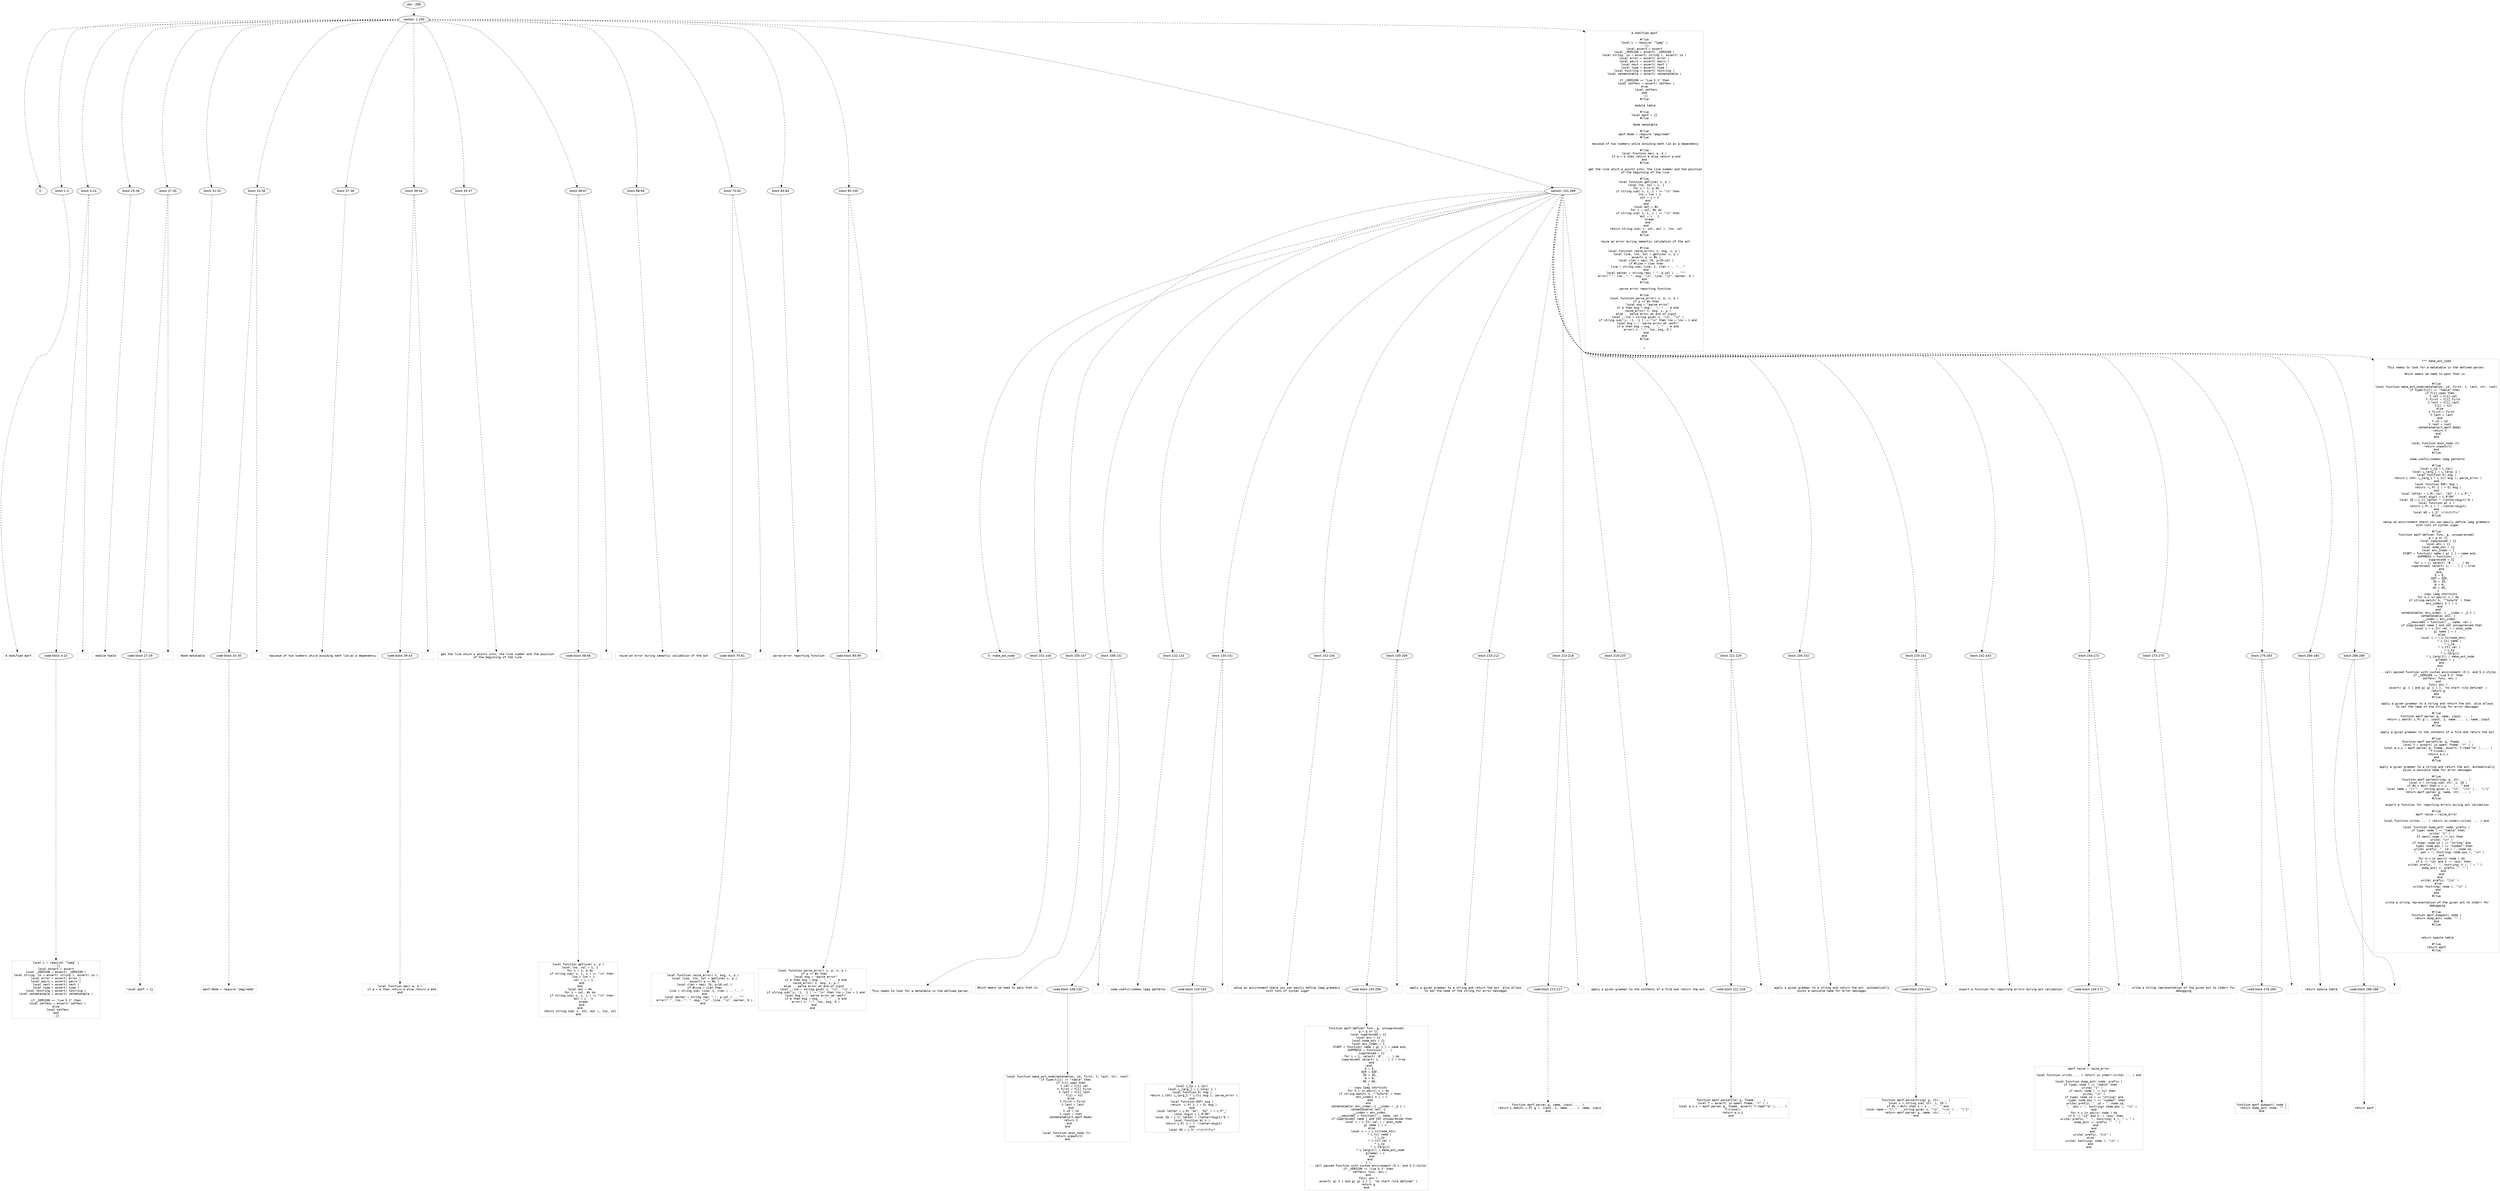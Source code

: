 digraph hierarchy {

node [fontname=Helvetica]
edge [style=dashed]

doc_0 [label="doc - 289"]


doc_0 -> { section_1}
{rank=same; section_1}

section_1 [label="section: 1-100"]


section_1 -> { header_2 block_3 block_4 block_5 block_6 block_7 block_8 block_9 block_10 block_11 block_12 block_13 block_14 block_15 block_16 section_17}
{rank=same; header_2 block_3 block_4 block_5 block_6 block_7 block_8 block_9 block_10 block_11 block_12 block_13 block_14 block_15 block_16 section_17}

header_2 [label="0 : "]

block_3 [label="block 1-3"]

block_4 [label="block 4-24"]

block_5 [label="block 25-26"]

block_6 [label="block 27-30"]

block_7 [label="block 31-32"]

block_8 [label="block 33-36"]

block_9 [label="block 37-38"]

block_10 [label="block 39-44"]

block_11 [label="block 45-47"]

block_12 [label="block 48-67"]

block_13 [label="block 68-69"]

block_14 [label="block 70-82"]

block_15 [label="block 83-84"]

block_16 [label="block 85-100"]

section_17 [label="section: 101-289"]


block_3 -> leaf_18
leaf_18  [color=Gray,shape=rectangle,fontname=Inconsolata,label=" A modified epnf.
"]
block_4 -> { codeblock_19}
{rank=same; codeblock_19}

codeblock_19 [label="code block 4-23"]


codeblock_19 -> leaf_20
leaf_20  [color=Gray,shape=rectangle,fontname=Inconsolata,label="local L = require( \"lpeg\" )
---[[
local assert = assert
local _VERSION = assert( _VERSION )
local string, io = assert( string ), assert( io )
local error = assert( error )
local pairs = assert( pairs )
local next = assert( next )
local type = assert( type )
local tostring = assert( tostring )
local setmetatable = assert( setmetatable )

if _VERSION == \"Lua 5.1\" then
  local setfenv = assert( setfenv )
else
  local setfenv
end
--]]"]
block_4 -> leaf_21
leaf_21  [color=Gray,shape=rectangle,fontname=Inconsolata,label=""]
block_5 -> leaf_22
leaf_22  [color=Gray,shape=rectangle,fontname=Inconsolata,label=" module table
"]
block_6 -> { codeblock_23}
{rank=same; codeblock_23}

codeblock_23 [label="code block 27-29"]


codeblock_23 -> leaf_24
leaf_24  [color=Gray,shape=rectangle,fontname=Inconsolata,label="local epnf = {}"]
block_6 -> leaf_25
leaf_25  [color=Gray,shape=rectangle,fontname=Inconsolata,label=""]
block_7 -> leaf_26
leaf_26  [color=Gray,shape=rectangle,fontname=Inconsolata,label=" Node metatable
"]
block_8 -> { codeblock_27}
{rank=same; codeblock_27}

codeblock_27 [label="code block 33-35"]


codeblock_27 -> leaf_28
leaf_28  [color=Gray,shape=rectangle,fontname=Inconsolata,label="epnf.Node = require \"peg/node\""]
block_8 -> leaf_29
leaf_29  [color=Gray,shape=rectangle,fontname=Inconsolata,label=""]
block_9 -> leaf_30
leaf_30  [color=Gray,shape=rectangle,fontname=Inconsolata,label=" maximum of two numbers while avoiding math lib as a dependency
"]
block_10 -> { codeblock_31}
{rank=same; codeblock_31}

codeblock_31 [label="code block 39-43"]


codeblock_31 -> leaf_32
leaf_32  [color=Gray,shape=rectangle,fontname=Inconsolata,label="local function max( a, b )
  if a < b then return b else return a end
end"]
block_10 -> leaf_33
leaf_33  [color=Gray,shape=rectangle,fontname=Inconsolata,label=""]
block_11 -> leaf_34
leaf_34  [color=Gray,shape=rectangle,fontname=Inconsolata,label=" get the line which p points into, the line number and the position
 of the beginning of the line
"]
block_12 -> { codeblock_35}
{rank=same; codeblock_35}

codeblock_35 [label="code block 48-66"]


codeblock_35 -> leaf_36
leaf_36  [color=Gray,shape=rectangle,fontname=Inconsolata,label="local function getline( s, p )
  local lno, sol = 1, 1
  for i = 1, p do
    if string.sub( s, i, i ) == \"\\n\" then
      lno = lno + 1
      sol = i + 1
    end
  end
  local eol = #s
  for i = sol, #s do
    if string.sub( s, i, i ) == \"\\n\" then
      eol = i - 1
      break
    end
  end
  return string.sub( s, sol, eol ), lno, sol
end"]
block_12 -> leaf_37
leaf_37  [color=Gray,shape=rectangle,fontname=Inconsolata,label=""]
block_13 -> leaf_38
leaf_38  [color=Gray,shape=rectangle,fontname=Inconsolata,label=" raise an error during semantic validation of the ast
"]
block_14 -> { codeblock_39}
{rank=same; codeblock_39}

codeblock_39 [label="code block 70-81"]


codeblock_39 -> leaf_40
leaf_40  [color=Gray,shape=rectangle,fontname=Inconsolata,label="local function raise_error( n, msg, s, p )
  local line, lno, sol = getline( s, p )
  assert( p <= #s )
  local clen = max( 70, p+10-sol )
  if #line > clen then
    line = string.sub( line, 1, clen ) .. \"...\"
  end
  local marker = string.rep( \" \", p-sol ) .. \"^\"
  error(\":\"..lno..\": \"..msg..\"\\n\"..line..\"\\n\"..marker, 0 )
end"]
block_14 -> leaf_41
leaf_41  [color=Gray,shape=rectangle,fontname=Inconsolata,label=""]
block_15 -> leaf_42
leaf_42  [color=Gray,shape=rectangle,fontname=Inconsolata,label=" parse-error reporting function
"]
block_16 -> { codeblock_43}
{rank=same; codeblock_43}

codeblock_43 [label="code block 85-99"]


codeblock_43 -> leaf_44
leaf_44  [color=Gray,shape=rectangle,fontname=Inconsolata,label="local function parse_error( s, p, n, e )
  if p <= #s then
    local msg = \"parse error\"
    if e then msg = msg .. \", \" .. e end
    raise_error( n, msg, s, p )
  else -- parse error at end of input
    local _,lno = string.gsub( s, \"\\n\", \"\\n\" )
    if string.sub( s, -1, -1 ) ~= \"\\n\" then lno = lno + 1 end
    local msg = \": parse error at <eof>\"
    if e then msg = msg .. \", \" .. e end
    error( n..\":\"..lno..msg, 0 )
  end
end"]
block_16 -> leaf_45
leaf_45  [color=Gray,shape=rectangle,fontname=Inconsolata,label="
"]
section_17 -> { header_46 block_47 block_48 block_49 block_50 block_51 block_52 block_53 block_54 block_55 block_56 block_57 block_58 block_59 block_60 block_61 block_62 block_63 block_64 block_65}
{rank=same; header_46 block_47 block_48 block_49 block_50 block_51 block_52 block_53 block_54 block_55 block_56 block_57 block_58 block_59 block_60 block_61 block_62 block_63 block_64 block_65}

header_46 [label="3 : make_ast_node"]

block_47 [label="block 101-104"]

block_48 [label="block 105-107"]

block_49 [label="block 108-131"]

block_50 [label="block 132-133"]

block_51 [label="block 134-151"]

block_52 [label="block 152-154"]

block_53 [label="block 155-209"]

block_54 [label="block 210-212"]

block_55 [label="block 213-218"]

block_56 [label="block 219-220"]

block_57 [label="block 221-229"]

block_58 [label="block 230-232"]

block_59 [label="block 233-241"]

block_60 [label="block 242-243"]

block_61 [label="block 244-272"]

block_62 [label="block 273-275"]

block_63 [label="block 276-283"]

block_64 [label="block 284-285"]

block_65 [label="block 286-289"]


block_47 -> leaf_66
leaf_66  [color=Gray,shape=rectangle,fontname=Inconsolata,label="
This needs to look for a metatable in the defined parser.
"]
block_48 -> leaf_67
leaf_67  [color=Gray,shape=rectangle,fontname=Inconsolata,label="Which means we need to pass that in. 

"]
block_49 -> { codeblock_68}
{rank=same; codeblock_68}

codeblock_68 [label="code block 108-130"]


codeblock_68 -> leaf_69
leaf_69  [color=Gray,shape=rectangle,fontname=Inconsolata,label="local function make_ast_node(metatables, id, first, t, last, str, root)
  if type(t[1]) == \"table\" then    
    if t[1].span then
        t.val = t[1].val
        t.first = t[1].first
        t.last = t[1].last
        t[1] = nil
    else
      t.first = first
      t.last = last
    end
    t.id = id
    t.root = root
    setmetatable(t,epnf.Node)
    return t
  end
end

local function anon_node (t) 
  return unpack(t)
end"]
block_49 -> leaf_70
leaf_70  [color=Gray,shape=rectangle,fontname=Inconsolata,label=""]
block_50 -> leaf_71
leaf_71  [color=Gray,shape=rectangle,fontname=Inconsolata,label=" some useful/common lpeg patterns
"]
block_51 -> { codeblock_72}
{rank=same; codeblock_72}

codeblock_72 [label="code block 134-150"]


codeblock_72 -> leaf_73
leaf_73  [color=Gray,shape=rectangle,fontname=Inconsolata,label="local L_Cp = L.Cp()
local L_Carg_1 = L.Carg( 1 )
local function E( msg )
  return L.Cmt( L_Carg_1 * L.Cc( msg ), parse_error )
end
local function EOF( msg )
  return -L.P( 1 ) + E( msg )
end
local letter = L.R( \"az\", \"AZ\" ) + L.P\"_\"
local digit = L.R\"09\"
local ID = L.C( letter * (letter+digit)^0 )
local function W( s )
  return L.P( s ) * -(letter+digit)
end
local WS = L.S\" \\r\\n\\t\\f\\v\""]
block_51 -> leaf_74
leaf_74  [color=Gray,shape=rectangle,fontname=Inconsolata,label=""]
block_52 -> leaf_75
leaf_75  [color=Gray,shape=rectangle,fontname=Inconsolata,label="setup an environment where you can easily define lpeg grammars
 with lots of syntax sugar
"]
block_53 -> { codeblock_76}
{rank=same; codeblock_76}

codeblock_76 [label="code block 155-208"]


codeblock_76 -> leaf_77
leaf_77  [color=Gray,shape=rectangle,fontname=Inconsolata,label="function epnf.define( func, g, unsuppressed)
  g = g or {}
  local suppressed = {}
  local env = {}
  local node_mts = {}
  local env_index = {
    START = function( name ) g[ 1 ] = name end,
    SUPPRESS = function( ... )
      suppressed = {}
      for i = 1, select( '#', ... ) do
        suppressed[ select( i, ... ) ] = true
      end
    end,
    E = E,
    EOF = EOF,
    ID = ID,
    W = W,
    WS = WS,
  }
  -- copy lpeg shortcuts
  for k,v in pairs( L ) do
    if string.match( k, \"^%u%w*$\" ) then
      env_index[ k ] = v
    end
  end
  setmetatable( env_index, { __index = _G } )
  setmetatable( env, {
    __index = env_index,
    __newindex = function( _, name, val )
      if suppressed[ name ] and not unsuppressed then
        local v = L.Ct( val ) / anon_node
          g[ name ] = v
      else
        local v = ( L.Cc(node_mts)
                * L.Cc( name ) 
                * L_Cp 
                * L.Ct( val ) 
                * L_Cp 
                * L.Carg(1)
                * L.Carg(2)) / make_ast_node
          g[name] = v
      end
    end
  } )
  -- call passed function with custom environment (5.1- and 5.2-style)
  if _VERSION == \"Lua 5.1\" then
    setfenv( func, env )
  end
  func( env )
  assert( g[ 1 ] and g[ g[ 1 ] ], \"no start rule defined\" )
  return g
end"]
block_53 -> leaf_78
leaf_78  [color=Gray,shape=rectangle,fontname=Inconsolata,label=""]
block_54 -> leaf_79
leaf_79  [color=Gray,shape=rectangle,fontname=Inconsolata,label=" apply a given grammar to a string and return the ast. also allows
 to set the name of the string for error messages
"]
block_55 -> { codeblock_80}
{rank=same; codeblock_80}

codeblock_80 [label="code block 213-217"]


codeblock_80 -> leaf_81
leaf_81  [color=Gray,shape=rectangle,fontname=Inconsolata,label="function epnf.parse( g, name, input, ... )
  return L.match( L.P( g ), input, 1, name, ... ), name, input
end"]
block_55 -> leaf_82
leaf_82  [color=Gray,shape=rectangle,fontname=Inconsolata,label=""]
block_56 -> leaf_83
leaf_83  [color=Gray,shape=rectangle,fontname=Inconsolata,label=" apply a given grammar to the contents of a file and return the ast
"]
block_57 -> { codeblock_84}
{rank=same; codeblock_84}

codeblock_84 [label="code block 221-228"]


codeblock_84 -> leaf_85
leaf_85  [color=Gray,shape=rectangle,fontname=Inconsolata,label="function epnf.parsefile( g, fname, ... )
  local f = assert( io.open( fname, \"r\" ) )
  local a,n,i = epnf.parse( g, fname, assert( f:read\"*a\" ), ... )
  f:close()
  return a,n,i
end"]
block_57 -> leaf_86
leaf_86  [color=Gray,shape=rectangle,fontname=Inconsolata,label=""]
block_58 -> leaf_87
leaf_87  [color=Gray,shape=rectangle,fontname=Inconsolata,label=" apply a given grammar to a string and return the ast. automatically
 picks a sensible name for error messages
"]
block_59 -> { codeblock_88}
{rank=same; codeblock_88}

codeblock_88 [label="code block 233-240"]


codeblock_88 -> leaf_89
leaf_89  [color=Gray,shape=rectangle,fontname=Inconsolata,label="function epnf.parsestring( g, str, ... )
  local s = string.sub( str, 1, 20 )
  if #s < #str then s = s .. \"...\" end
  local name = \"[\\\"\" .. string.gsub( s, \"\\n\", \"\\\\n\" ) .. \"\\\"]\"
  return epnf.parse( g, name, str, ... )
end"]
block_59 -> leaf_90
leaf_90  [color=Gray,shape=rectangle,fontname=Inconsolata,label=""]
block_60 -> leaf_91
leaf_91  [color=Gray,shape=rectangle,fontname=Inconsolata,label=" export a function for reporting errors during ast validation
"]
block_61 -> { codeblock_92}
{rank=same; codeblock_92}

codeblock_92 [label="code block 244-271"]


codeblock_92 -> leaf_93
leaf_93  [color=Gray,shape=rectangle,fontname=Inconsolata,label="epnf.raise = raise_error

local function write( ... ) return io.stderr:write( ... ) end

local function dump_ast( node, prefix )
  if type( node ) == \"table\" then
    write( \"{\" )
    if next( node ) ~= nil then
      write( \"\\n\" )
      if type( node.id ) == \"string\" and
         type( node.pos ) == \"number\" then
        write( prefix, \"  id = \", node.id,
               \",  pos = \", tostring( node.pos ), \"\\n\" )
      end
      for k,v in pairs( node ) do
        if k ~= \"id\" and k ~= \"pos\" then
          write( prefix, \"  \", tostring( k ), \" = \" )
          dump_ast( v, prefix..\"  \" )
        end
      end
    end
    write( prefix, \"}\\n\" )
  else
    write( tostring( node ), \"\\n\" )
  end
end"]
block_61 -> leaf_94
leaf_94  [color=Gray,shape=rectangle,fontname=Inconsolata,label=""]
block_62 -> leaf_95
leaf_95  [color=Gray,shape=rectangle,fontname=Inconsolata,label=" write a string representation of the given ast to stderr for
 debugging
"]
block_63 -> { codeblock_96}
{rank=same; codeblock_96}

codeblock_96 [label="code block 276-280"]


codeblock_96 -> leaf_97
leaf_97  [color=Gray,shape=rectangle,fontname=Inconsolata,label="function epnf.dumpast( node )
  return dump_ast( node, \"\" )
end"]
block_63 -> leaf_98
leaf_98  [color=Gray,shape=rectangle,fontname=Inconsolata,label="

"]
block_64 -> leaf_99
leaf_99  [color=Gray,shape=rectangle,fontname=Inconsolata,label=" return module table
"]
block_65 -> { codeblock_100}
{rank=same; codeblock_100}

codeblock_100 [label="code block 286-288"]


codeblock_100 -> leaf_101
leaf_101  [color=Gray,shape=rectangle,fontname=Inconsolata,label="return epnf"]
block_65 -> leaf_102
leaf_102  [color=Gray,shape=rectangle,fontname=Inconsolata,label=""]
section_17 -> leaf_103
leaf_103  [color=Gray,shape=rectangle,fontname=Inconsolata,label="*** make_ast_node

This needs to look for a metatable in the defined parser.

Which means we need to pass that in. 


#!lua
local function make_ast_node(metatables, id, first, t, last, str, root)
  if type(t[1]) == \"table\" then    
    if t[1].span then
        t.val = t[1].val
        t.first = t[1].first
        t.last = t[1].last
        t[1] = nil
    else
      t.first = first
      t.last = last
    end
    t.id = id
    t.root = root
    setmetatable(t,epnf.Node)
    return t
  end
end

local function anon_node (t) 
  return unpack(t)
end
#/lua

 some useful/common lpeg patterns

#!lua
local L_Cp = L.Cp()
local L_Carg_1 = L.Carg( 1 )
local function E( msg )
  return L.Cmt( L_Carg_1 * L.Cc( msg ), parse_error )
end
local function EOF( msg )
  return -L.P( 1 ) + E( msg )
end
local letter = L.R( \"az\", \"AZ\" ) + L.P\"_\"
local digit = L.R\"09\"
local ID = L.C( letter * (letter+digit)^0 )
local function W( s )
  return L.P( s ) * -(letter+digit)
end
local WS = L.S\" \\r\\n\\t\\f\\v\"
#/lua

setup an environment where you can easily define lpeg grammars
 with lots of syntax sugar

#!lua
function epnf.define( func, g, unsuppressed)
  g = g or {}
  local suppressed = {}
  local env = {}
  local node_mts = {}
  local env_index = {
    START = function( name ) g[ 1 ] = name end,
    SUPPRESS = function( ... )
      suppressed = {}
      for i = 1, select( '#', ... ) do
        suppressed[ select( i, ... ) ] = true
      end
    end,
    E = E,
    EOF = EOF,
    ID = ID,
    W = W,
    WS = WS,
  }
  -- copy lpeg shortcuts
  for k,v in pairs( L ) do
    if string.match( k, \"^%u%w*$\" ) then
      env_index[ k ] = v
    end
  end
  setmetatable( env_index, { __index = _G } )
  setmetatable( env, {
    __index = env_index,
    __newindex = function( _, name, val )
      if suppressed[ name ] and not unsuppressed then
        local v = L.Ct( val ) / anon_node
          g[ name ] = v
      else
        local v = ( L.Cc(node_mts)
                * L.Cc( name ) 
                * L_Cp 
                * L.Ct( val ) 
                * L_Cp 
                * L.Carg(1)
                * L.Carg(2)) / make_ast_node
          g[name] = v
      end
    end
  } )
  -- call passed function with custom environment (5.1- and 5.2-style)
  if _VERSION == \"Lua 5.1\" then
    setfenv( func, env )
  end
  func( env )
  assert( g[ 1 ] and g[ g[ 1 ] ], \"no start rule defined\" )
  return g
end
#/lua

 apply a given grammar to a string and return the ast. also allows
 to set the name of the string for error messages

#!lua
function epnf.parse( g, name, input, ... )
  return L.match( L.P( g ), input, 1, name, ... ), name, input
end
#/lua

 apply a given grammar to the contents of a file and return the ast

#!lua
function epnf.parsefile( g, fname, ... )
  local f = assert( io.open( fname, \"r\" ) )
  local a,n,i = epnf.parse( g, fname, assert( f:read\"*a\" ), ... )
  f:close()
  return a,n,i
end
#/lua

 apply a given grammar to a string and return the ast. automatically
 picks a sensible name for error messages

#!lua
function epnf.parsestring( g, str, ... )
  local s = string.sub( str, 1, 20 )
  if #s < #str then s = s .. \"...\" end
  local name = \"[\\\"\" .. string.gsub( s, \"\\n\", \"\\\\n\" ) .. \"\\\"]\"
  return epnf.parse( g, name, str, ... )
end
#/lua

 export a function for reporting errors during ast validation

#!lua
epnf.raise = raise_error

local function write( ... ) return io.stderr:write( ... ) end

local function dump_ast( node, prefix )
  if type( node ) == \"table\" then
    write( \"{\" )
    if next( node ) ~= nil then
      write( \"\\n\" )
      if type( node.id ) == \"string\" and
         type( node.pos ) == \"number\" then
        write( prefix, \"  id = \", node.id,
               \",  pos = \", tostring( node.pos ), \"\\n\" )
      end
      for k,v in pairs( node ) do
        if k ~= \"id\" and k ~= \"pos\" then
          write( prefix, \"  \", tostring( k ), \" = \" )
          dump_ast( v, prefix..\"  \" )
        end
      end
    end
    write( prefix, \"}\\n\" )
  else
    write( tostring( node ), \"\\n\" )
  end
end
#/lua

 write a string representation of the given ast to stderr for
 debugging

#!lua
function epnf.dumpast( node )
  return dump_ast( node, \"\" )
end
#/lua



 return module table

#!lua
return epnf
#/lua"]
section_1 -> leaf_104
leaf_104  [color=Gray,shape=rectangle,fontname=Inconsolata,label=" A modified epnf.

#!lua
local L = require( \"lpeg\" )
---[[
local assert = assert
local _VERSION = assert( _VERSION )
local string, io = assert( string ), assert( io )
local error = assert( error )
local pairs = assert( pairs )
local next = assert( next )
local type = assert( type )
local tostring = assert( tostring )
local setmetatable = assert( setmetatable )

if _VERSION == \"Lua 5.1\" then
  local setfenv = assert( setfenv )
else
  local setfenv
end
--]]
#/lua

 module table

#!lua
local epnf = {}
#/lua

 Node metatable

#!lua
epnf.Node = require \"peg/node\"
#/lua

 maximum of two numbers while avoiding math lib as a dependency

#!lua
local function max( a, b )
  if a < b then return b else return a end
end
#/lua

 get the line which p points into, the line number and the position
 of the beginning of the line

#!lua
local function getline( s, p )
  local lno, sol = 1, 1
  for i = 1, p do
    if string.sub( s, i, i ) == \"\\n\" then
      lno = lno + 1
      sol = i + 1
    end
  end
  local eol = #s
  for i = sol, #s do
    if string.sub( s, i, i ) == \"\\n\" then
      eol = i - 1
      break
    end
  end
  return string.sub( s, sol, eol ), lno, sol
end
#/lua

 raise an error during semantic validation of the ast

#!lua
local function raise_error( n, msg, s, p )
  local line, lno, sol = getline( s, p )
  assert( p <= #s )
  local clen = max( 70, p+10-sol )
  if #line > clen then
    line = string.sub( line, 1, clen ) .. \"...\"
  end
  local marker = string.rep( \" \", p-sol ) .. \"^\"
  error(\":\"..lno..\": \"..msg..\"\\n\"..line..\"\\n\"..marker, 0 )
end
#/lua

 parse-error reporting function

#!lua
local function parse_error( s, p, n, e )
  if p <= #s then
    local msg = \"parse error\"
    if e then msg = msg .. \", \" .. e end
    raise_error( n, msg, s, p )
  else -- parse error at end of input
    local _,lno = string.gsub( s, \"\\n\", \"\\n\" )
    if string.sub( s, -1, -1 ) ~= \"\\n\" then lno = lno + 1 end
    local msg = \": parse error at <eof>\"
    if e then msg = msg .. \", \" .. e end
    error( n..\":\"..lno..msg, 0 )
  end
end
#/lua


*"]

}

